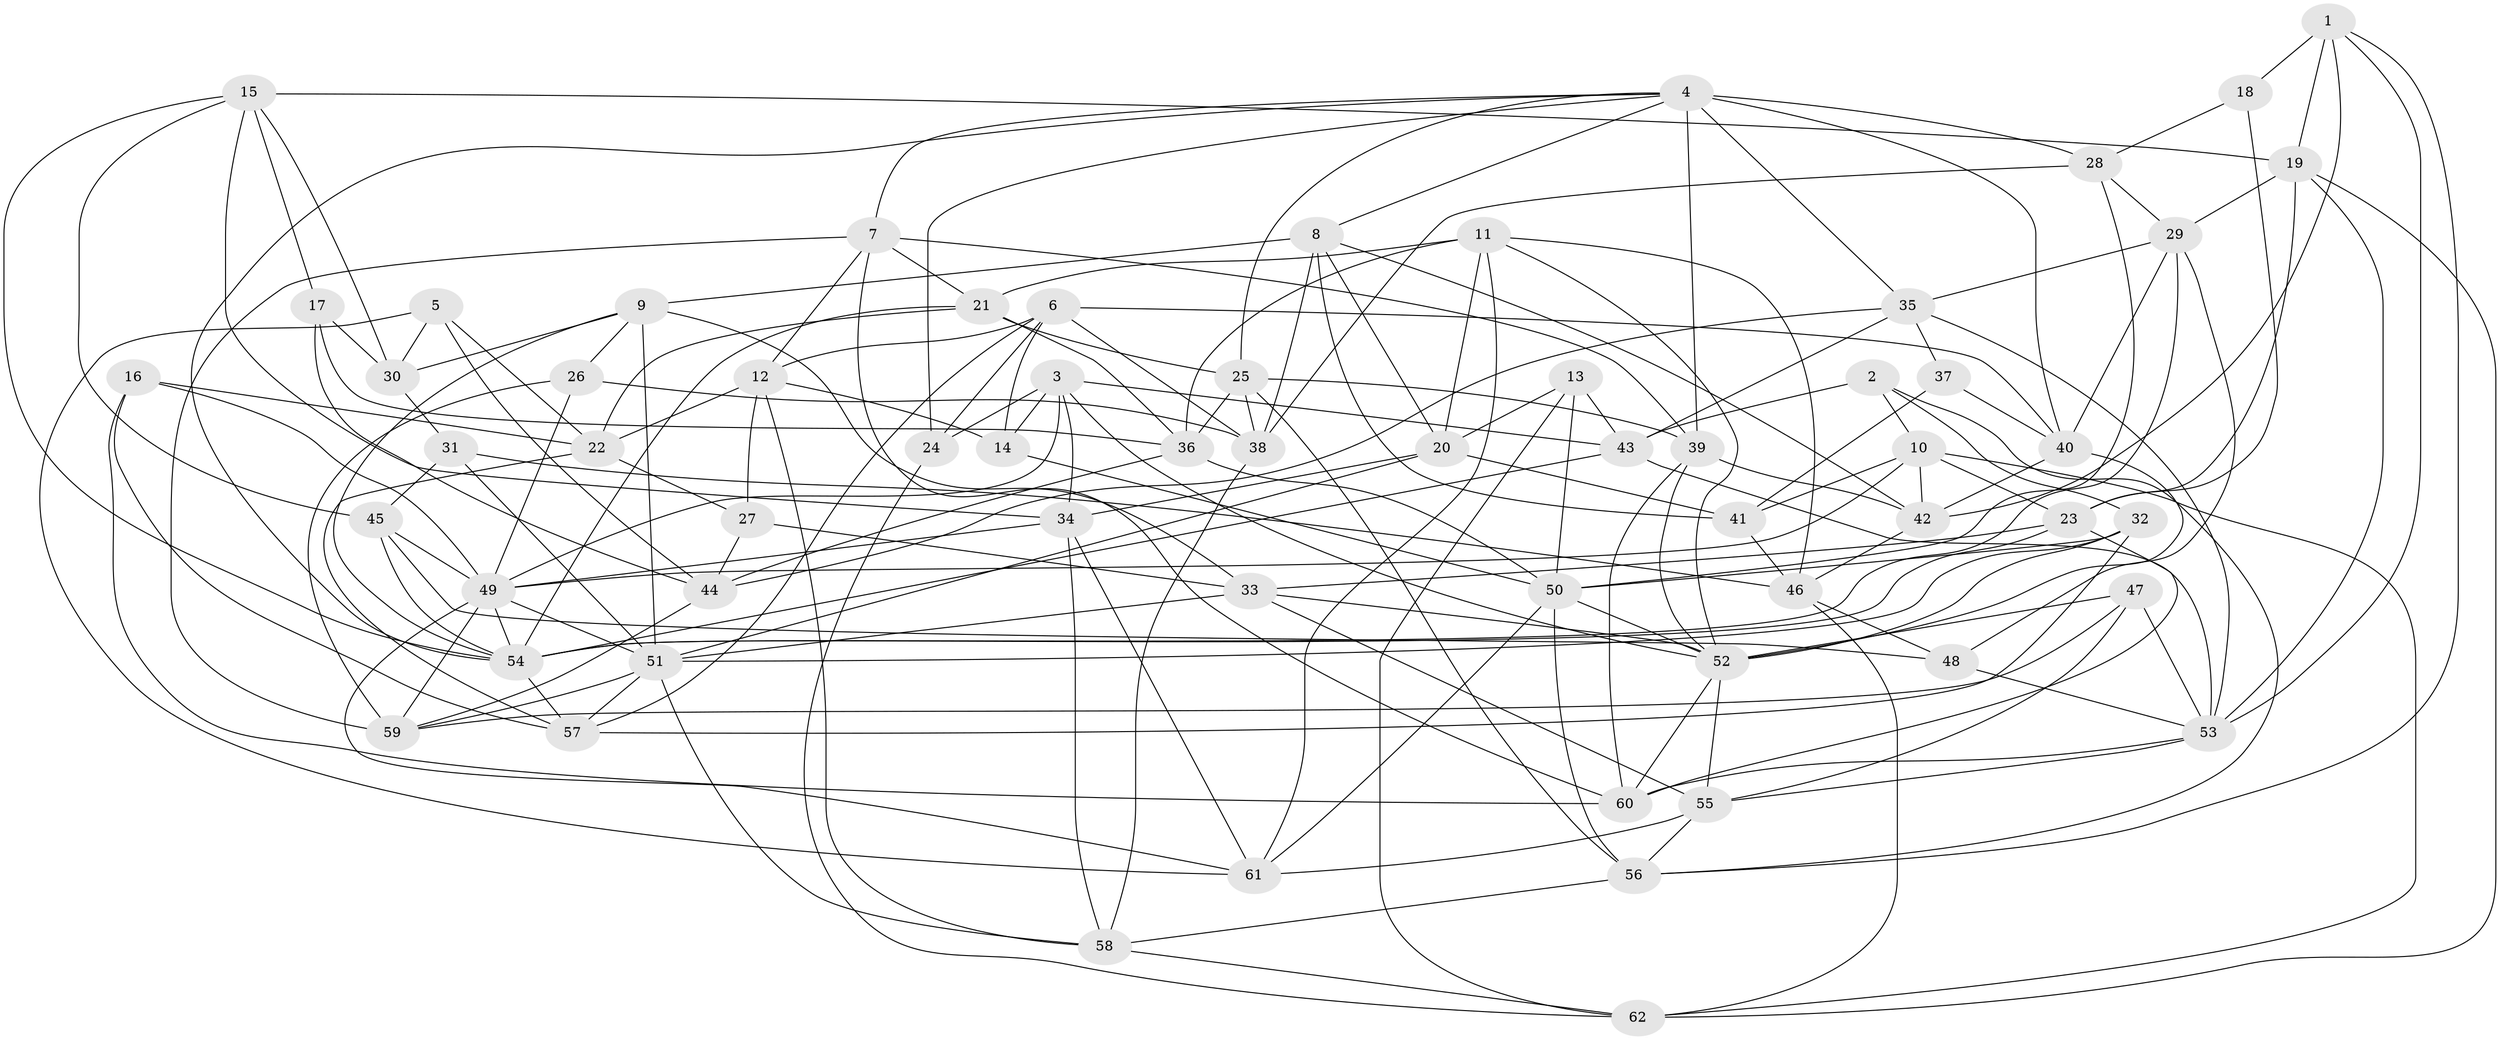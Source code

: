 // original degree distribution, {4: 1.0}
// Generated by graph-tools (version 1.1) at 2025/26/03/09/25 03:26:58]
// undirected, 62 vertices, 179 edges
graph export_dot {
graph [start="1"]
  node [color=gray90,style=filled];
  1;
  2;
  3;
  4;
  5;
  6;
  7;
  8;
  9;
  10;
  11;
  12;
  13;
  14;
  15;
  16;
  17;
  18;
  19;
  20;
  21;
  22;
  23;
  24;
  25;
  26;
  27;
  28;
  29;
  30;
  31;
  32;
  33;
  34;
  35;
  36;
  37;
  38;
  39;
  40;
  41;
  42;
  43;
  44;
  45;
  46;
  47;
  48;
  49;
  50;
  51;
  52;
  53;
  54;
  55;
  56;
  57;
  58;
  59;
  60;
  61;
  62;
  1 -- 18 [weight=2.0];
  1 -- 19 [weight=1.0];
  1 -- 42 [weight=1.0];
  1 -- 53 [weight=1.0];
  1 -- 56 [weight=1.0];
  2 -- 10 [weight=1.0];
  2 -- 32 [weight=1.0];
  2 -- 43 [weight=1.0];
  2 -- 56 [weight=1.0];
  3 -- 14 [weight=1.0];
  3 -- 24 [weight=1.0];
  3 -- 34 [weight=1.0];
  3 -- 43 [weight=1.0];
  3 -- 49 [weight=1.0];
  3 -- 52 [weight=1.0];
  4 -- 7 [weight=1.0];
  4 -- 8 [weight=1.0];
  4 -- 24 [weight=1.0];
  4 -- 25 [weight=1.0];
  4 -- 28 [weight=2.0];
  4 -- 35 [weight=1.0];
  4 -- 39 [weight=1.0];
  4 -- 40 [weight=1.0];
  4 -- 54 [weight=1.0];
  5 -- 22 [weight=1.0];
  5 -- 30 [weight=1.0];
  5 -- 44 [weight=1.0];
  5 -- 61 [weight=1.0];
  6 -- 12 [weight=1.0];
  6 -- 14 [weight=1.0];
  6 -- 24 [weight=1.0];
  6 -- 38 [weight=1.0];
  6 -- 40 [weight=1.0];
  6 -- 57 [weight=1.0];
  7 -- 12 [weight=1.0];
  7 -- 21 [weight=1.0];
  7 -- 39 [weight=1.0];
  7 -- 59 [weight=1.0];
  7 -- 60 [weight=1.0];
  8 -- 9 [weight=1.0];
  8 -- 20 [weight=1.0];
  8 -- 38 [weight=1.0];
  8 -- 41 [weight=1.0];
  8 -- 42 [weight=1.0];
  9 -- 26 [weight=1.0];
  9 -- 30 [weight=1.0];
  9 -- 33 [weight=1.0];
  9 -- 51 [weight=1.0];
  9 -- 54 [weight=1.0];
  10 -- 23 [weight=1.0];
  10 -- 41 [weight=1.0];
  10 -- 42 [weight=1.0];
  10 -- 49 [weight=1.0];
  10 -- 62 [weight=1.0];
  11 -- 20 [weight=1.0];
  11 -- 21 [weight=1.0];
  11 -- 36 [weight=1.0];
  11 -- 46 [weight=1.0];
  11 -- 52 [weight=1.0];
  11 -- 61 [weight=1.0];
  12 -- 14 [weight=1.0];
  12 -- 22 [weight=1.0];
  12 -- 27 [weight=1.0];
  12 -- 58 [weight=1.0];
  13 -- 20 [weight=1.0];
  13 -- 43 [weight=1.0];
  13 -- 50 [weight=1.0];
  13 -- 62 [weight=1.0];
  14 -- 50 [weight=1.0];
  15 -- 17 [weight=1.0];
  15 -- 19 [weight=1.0];
  15 -- 30 [weight=1.0];
  15 -- 34 [weight=1.0];
  15 -- 45 [weight=1.0];
  15 -- 54 [weight=1.0];
  16 -- 22 [weight=1.0];
  16 -- 49 [weight=1.0];
  16 -- 57 [weight=1.0];
  16 -- 60 [weight=1.0];
  17 -- 30 [weight=1.0];
  17 -- 36 [weight=1.0];
  17 -- 44 [weight=1.0];
  18 -- 23 [weight=1.0];
  18 -- 28 [weight=1.0];
  19 -- 23 [weight=1.0];
  19 -- 29 [weight=1.0];
  19 -- 53 [weight=1.0];
  19 -- 62 [weight=1.0];
  20 -- 34 [weight=1.0];
  20 -- 41 [weight=1.0];
  20 -- 51 [weight=1.0];
  21 -- 22 [weight=1.0];
  21 -- 25 [weight=1.0];
  21 -- 36 [weight=1.0];
  21 -- 54 [weight=1.0];
  22 -- 27 [weight=1.0];
  22 -- 57 [weight=1.0];
  23 -- 33 [weight=1.0];
  23 -- 54 [weight=1.0];
  23 -- 60 [weight=1.0];
  24 -- 62 [weight=1.0];
  25 -- 36 [weight=1.0];
  25 -- 38 [weight=1.0];
  25 -- 39 [weight=1.0];
  25 -- 56 [weight=1.0];
  26 -- 38 [weight=1.0];
  26 -- 49 [weight=1.0];
  26 -- 59 [weight=1.0];
  27 -- 33 [weight=1.0];
  27 -- 44 [weight=1.0];
  28 -- 29 [weight=1.0];
  28 -- 38 [weight=1.0];
  28 -- 50 [weight=1.0];
  29 -- 35 [weight=1.0];
  29 -- 40 [weight=1.0];
  29 -- 48 [weight=1.0];
  29 -- 54 [weight=1.0];
  30 -- 31 [weight=2.0];
  31 -- 45 [weight=2.0];
  31 -- 46 [weight=1.0];
  31 -- 51 [weight=1.0];
  32 -- 50 [weight=1.0];
  32 -- 51 [weight=2.0];
  32 -- 52 [weight=1.0];
  32 -- 57 [weight=1.0];
  33 -- 51 [weight=1.0];
  33 -- 52 [weight=1.0];
  33 -- 55 [weight=1.0];
  34 -- 49 [weight=1.0];
  34 -- 58 [weight=1.0];
  34 -- 61 [weight=1.0];
  35 -- 37 [weight=1.0];
  35 -- 43 [weight=1.0];
  35 -- 44 [weight=1.0];
  35 -- 53 [weight=1.0];
  36 -- 44 [weight=1.0];
  36 -- 50 [weight=1.0];
  37 -- 40 [weight=1.0];
  37 -- 41 [weight=2.0];
  38 -- 58 [weight=1.0];
  39 -- 42 [weight=1.0];
  39 -- 52 [weight=1.0];
  39 -- 60 [weight=1.0];
  40 -- 42 [weight=1.0];
  40 -- 52 [weight=1.0];
  41 -- 46 [weight=1.0];
  42 -- 46 [weight=1.0];
  43 -- 53 [weight=1.0];
  43 -- 54 [weight=1.0];
  44 -- 59 [weight=1.0];
  45 -- 48 [weight=1.0];
  45 -- 49 [weight=1.0];
  45 -- 54 [weight=1.0];
  46 -- 48 [weight=1.0];
  46 -- 62 [weight=1.0];
  47 -- 52 [weight=1.0];
  47 -- 53 [weight=1.0];
  47 -- 55 [weight=1.0];
  47 -- 59 [weight=1.0];
  48 -- 53 [weight=1.0];
  49 -- 51 [weight=1.0];
  49 -- 54 [weight=1.0];
  49 -- 59 [weight=1.0];
  49 -- 61 [weight=1.0];
  50 -- 52 [weight=1.0];
  50 -- 56 [weight=1.0];
  50 -- 61 [weight=1.0];
  51 -- 57 [weight=1.0];
  51 -- 58 [weight=1.0];
  51 -- 59 [weight=1.0];
  52 -- 55 [weight=1.0];
  52 -- 60 [weight=1.0];
  53 -- 55 [weight=1.0];
  53 -- 60 [weight=1.0];
  54 -- 57 [weight=1.0];
  55 -- 56 [weight=1.0];
  55 -- 61 [weight=1.0];
  56 -- 58 [weight=1.0];
  58 -- 62 [weight=1.0];
}
